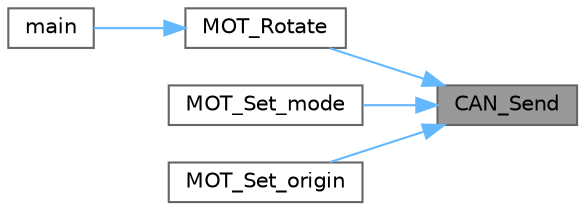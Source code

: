 digraph "CAN_Send"
{
 // LATEX_PDF_SIZE
  bgcolor="transparent";
  edge [fontname=Helvetica,fontsize=10,labelfontname=Helvetica,labelfontsize=10];
  node [fontname=Helvetica,fontsize=10,shape=box,height=0.2,width=0.4];
  rankdir="RL";
  Node1 [id="Node000001",label="CAN_Send",height=0.2,width=0.4,color="gray40", fillcolor="grey60", style="filled", fontcolor="black",tooltip="Sends a CAN message with retry logic."];
  Node1 -> Node2 [id="edge1_Node000001_Node000002",dir="back",color="steelblue1",style="solid",tooltip=" "];
  Node2 [id="Node000002",label="MOT_Rotate",height=0.2,width=0.4,color="grey40", fillcolor="white", style="filled",URL="$motor__driver_8c.html#ac871d052fae9a46d976f13fcf487b24b",tooltip="Rotates the Step Motor of an angle in a defined direction."];
  Node2 -> Node3 [id="edge2_Node000002_Node000003",dir="back",color="steelblue1",style="solid",tooltip=" "];
  Node3 [id="Node000003",label="main",height=0.2,width=0.4,color="grey40", fillcolor="white", style="filled",URL="$main_8c.html#a840291bc02cba5474a4cb46a9b9566fe",tooltip="The application entry point."];
  Node1 -> Node4 [id="edge3_Node000001_Node000004",dir="back",color="steelblue1",style="solid",tooltip=" "];
  Node4 [id="Node000004",label="MOT_Set_mode",height=0.2,width=0.4,color="grey40", fillcolor="white", style="filled",URL="$motor__driver_8c.html#a5eb8104a5feb98bbf4beed16793d0334",tooltip="Sets up the Step motor with parameters."];
  Node1 -> Node5 [id="edge4_Node000001_Node000005",dir="back",color="steelblue1",style="solid",tooltip=" "];
  Node5 [id="Node000005",label="MOT_Set_origin",height=0.2,width=0.4,color="grey40", fillcolor="white", style="filled",URL="$motor__driver_8c.html#a34fe18199ea8d734f4c2322bbb8a1cd9",tooltip="Sets the current position of the motor as the origin."];
}
